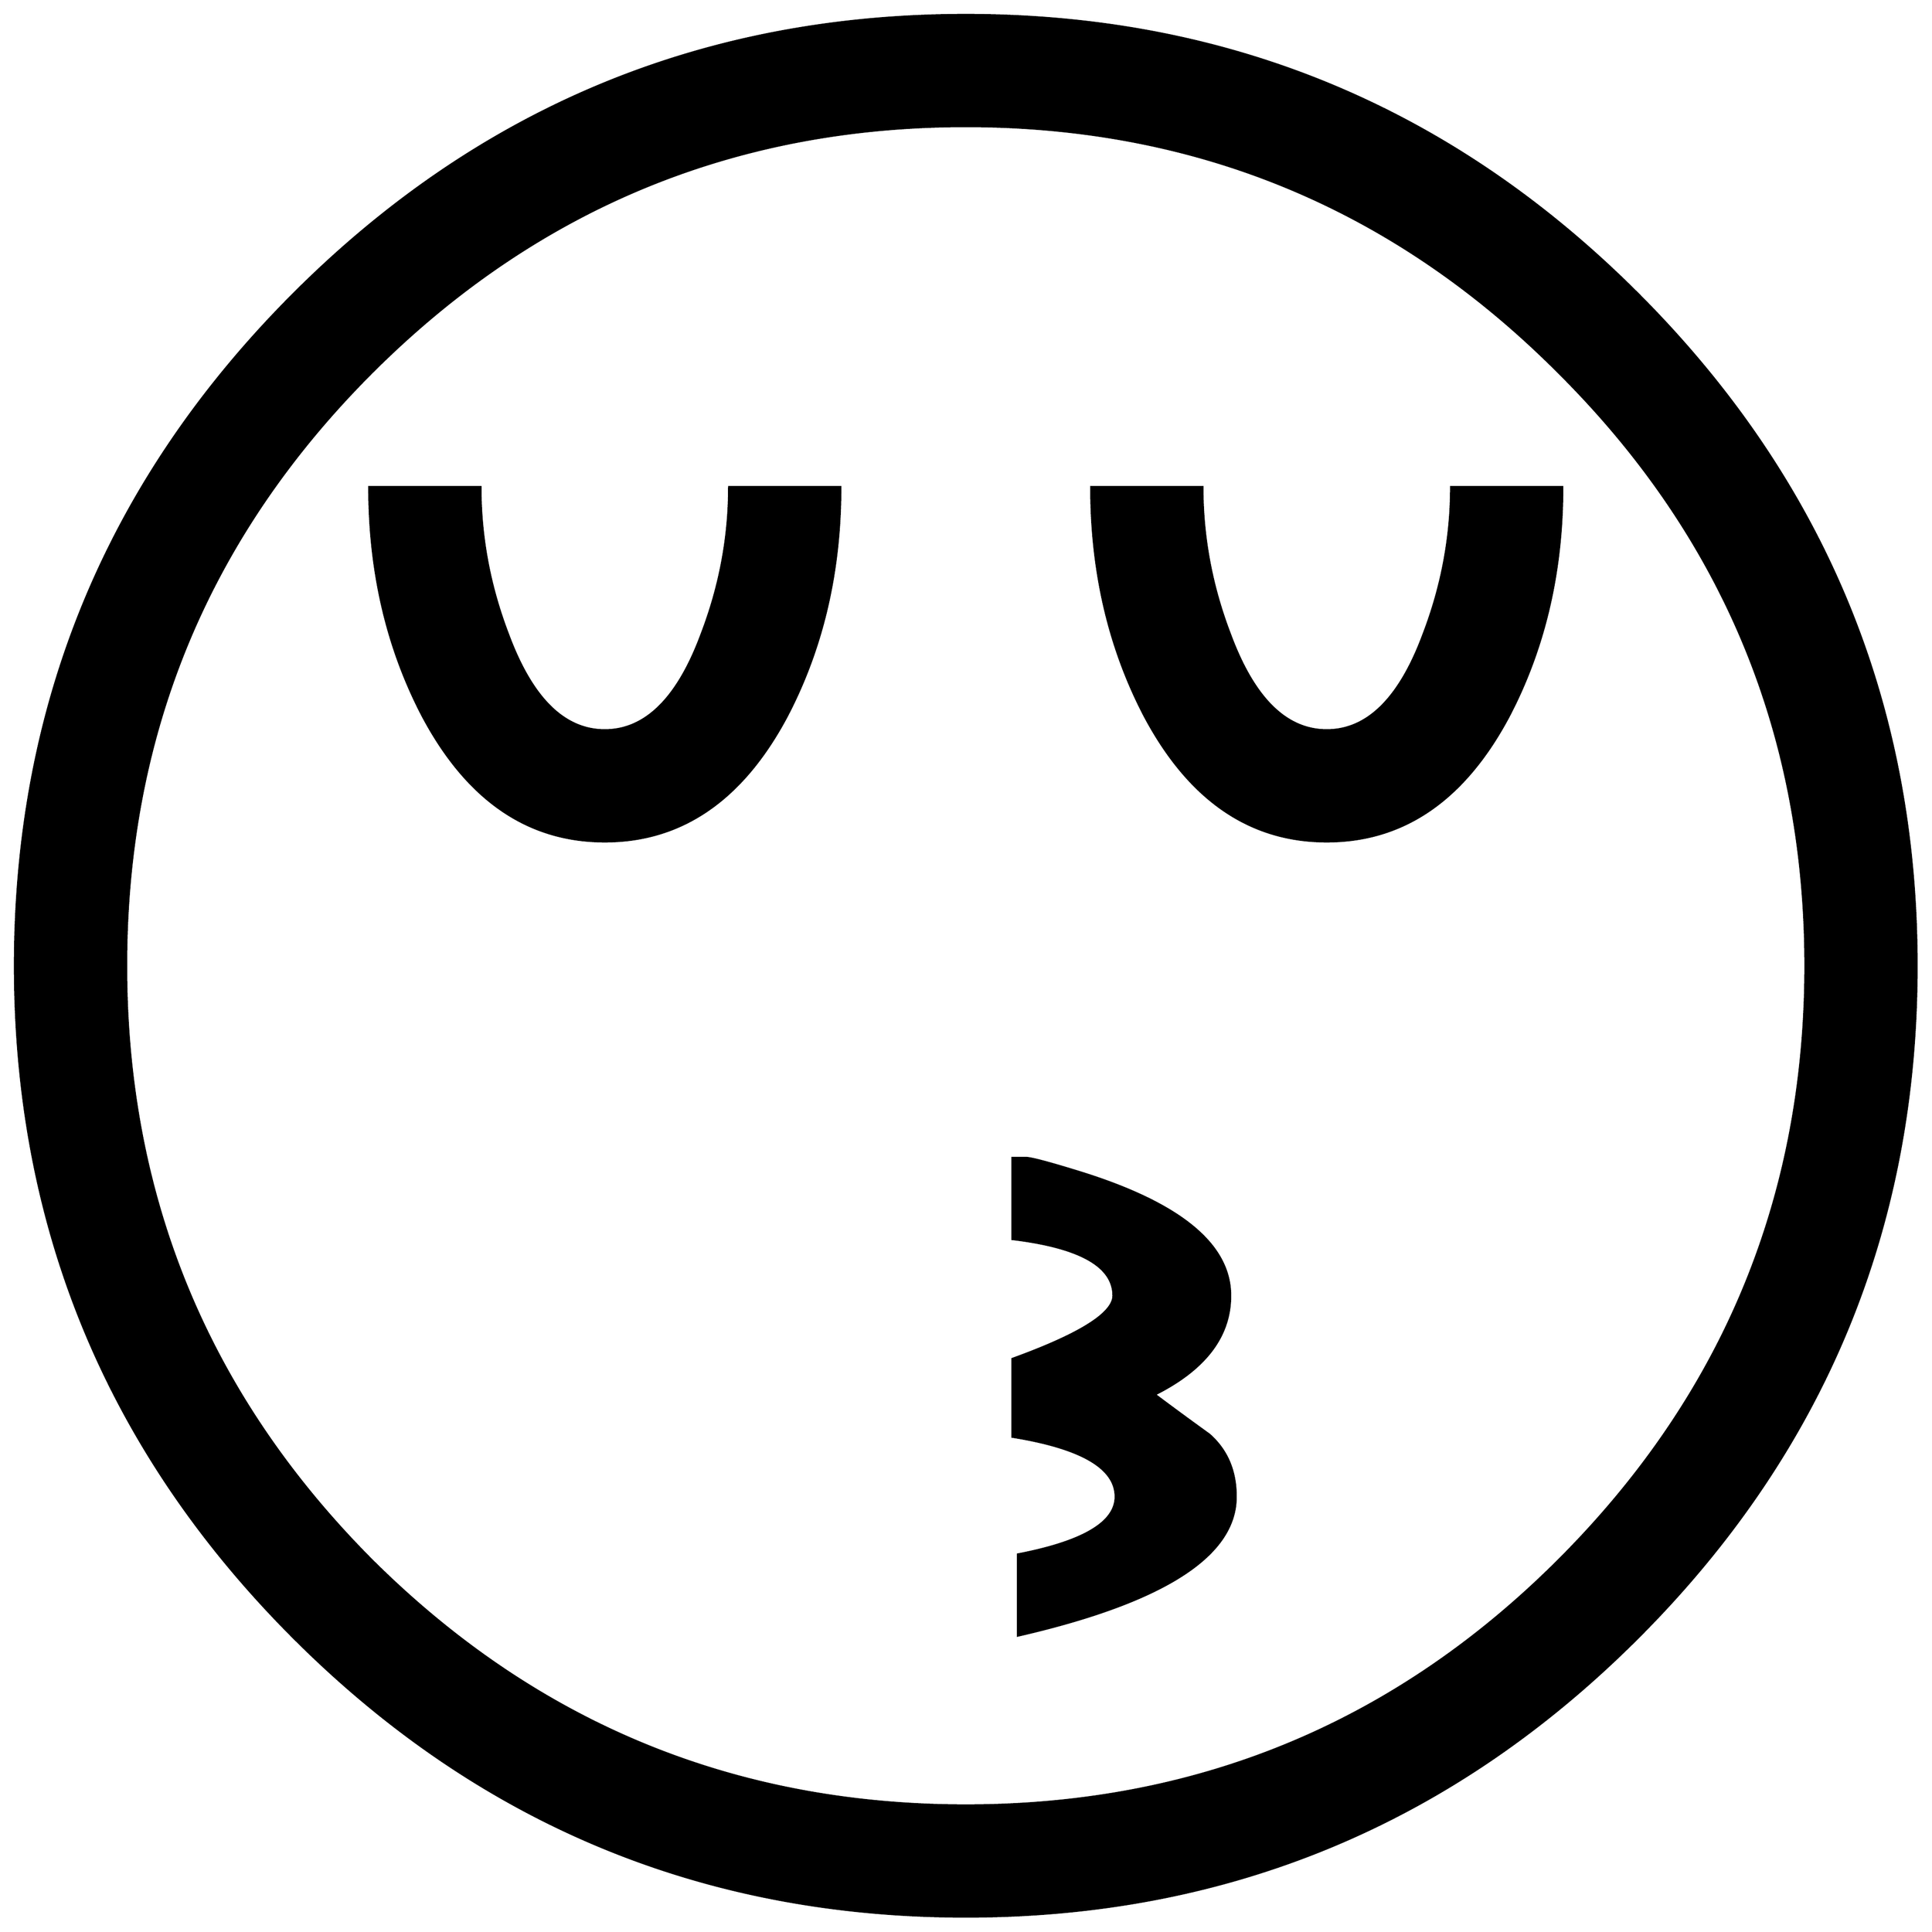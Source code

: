 


\begin{tikzpicture}[y=0.80pt, x=0.80pt, yscale=-1.0, xscale=1.0, inner sep=0pt, outer sep=0pt]
\begin{scope}[shift={(100.0,1706.0)},nonzero rule]
  \path[draw=.,fill=.,line width=1.600pt] (1794.0,-582.0) ..
    controls (1794.0,-346.0) and (1710.333,-144.333) ..
    (1543.0,23.0) .. controls (1375.667,190.333) and (1174.0,274.0)
    .. (938.0,274.0) .. controls (702.0,274.0) and (500.333,190.333)
    .. (333.0,23.0) .. controls (165.667,-144.333) and (82.0,-346.0)
    .. (82.0,-582.0) .. controls (82.0,-818.0) and
    (165.667,-1019.667) .. (333.0,-1187.0) .. controls
    (500.333,-1354.333) and (702.0,-1438.0) .. (938.0,-1438.0) ..
    controls (1174.0,-1438.0) and (1375.667,-1354.333) ..
    (1543.0,-1187.0) .. controls (1710.333,-1019.667) and
    (1794.0,-818.0) .. (1794.0,-582.0) -- cycle(1694.0,-582.0)
    .. controls (1694.0,-790.667) and (1620.0,-968.667) ..
    (1472.0,-1116.0) .. controls (1324.667,-1264.0) and
    (1146.667,-1338.0) .. (938.0,-1338.0) .. controls
    (729.333,-1338.0) and (551.0,-1264.0) .. (403.0,-1116.0) ..
    controls (255.667,-968.667) and (182.0,-790.667) .. (182.0,-582.0)
    .. controls (182.0,-373.333) and (255.667,-195.0) ..
    (403.0,-47.0) .. controls (551.0,100.333) and (729.333,174.0) ..
    (938.0,174.0) .. controls (1146.667,174.0) and (1324.667,100.333)
    .. (1472.0,-47.0) .. controls (1620.0,-195.0) and
    (1694.0,-373.333) .. (1694.0,-582.0) -- cycle(1475.0,-1013.0)
    .. controls (1475.0,-937.0) and (1459.0,-868.333) ..
    (1427.0,-807.0) .. controls (1387.0,-731.667) and
    (1332.333,-694.0) .. (1263.0,-694.0) .. controls
    (1193.667,-694.0) and (1139.0,-731.667) .. (1099.0,-807.0) ..
    controls (1067.0,-868.333) and (1051.0,-937.0) ..
    (1051.0,-1013.0) -- (1151.0,-1013.0) .. controls
    (1151.0,-967.667) and (1159.333,-923.333) .. (1176.0,-880.0) ..
    controls (1197.333,-822.667) and (1226.333,-794.0) ..
    (1263.0,-794.0) .. controls (1299.667,-794.0) and
    (1328.667,-822.667) .. (1350.0,-880.0) .. controls
    (1366.667,-923.333) and (1375.0,-967.667) .. (1375.0,-1013.0) --
    (1475.0,-1013.0) -- cycle(825.0,-1013.0) .. controls
    (825.0,-937.0) and (809.0,-868.333) .. (777.0,-807.0) ..
    controls (737.0,-731.667) and (682.333,-694.0) .. (613.0,-694.0)
    .. controls (543.667,-694.0) and (489.0,-731.667) ..
    (449.0,-807.0) .. controls (417.0,-868.333) and (401.0,-937.0)
    .. (401.0,-1013.0) -- (501.0,-1013.0) .. controls
    (501.0,-967.667) and (509.333,-923.333) .. (526.0,-880.0) ..
    controls (547.333,-822.667) and (576.333,-794.0) .. (613.0,-794.0)
    .. controls (649.667,-794.0) and (678.667,-822.667) ..
    (700.0,-880.0) .. controls (716.667,-923.333) and (725.0,-967.667)
    .. (725.0,-1013.0) -- (825.0,-1013.0) --
    cycle(1181.0,-104.0) .. controls (1181.0,-50.667) and
    (1115.667,-9.0) .. (985.0,21.0) -- (985.0,-52.0) .. controls
    (1043.667,-63.333) and (1073.0,-80.667) .. (1073.0,-104.0) ..
    controls (1073.0,-130.0) and (1042.0,-148.0) ..
    (980.0,-158.0) -- (980.0,-228.0) .. controls (1040.667,-250.0)
    and (1071.0,-269.0) .. (1071.0,-285.0) .. controls
    (1071.0,-311.667) and (1040.667,-328.667) .. (980.0,-336.0) --
    (980.0,-409.0) -- (992.0,-409.0) .. controls (996.667,-409.0)
    and (1013.0,-404.667) .. (1041.0,-396.0) .. controls
    (1131.0,-368.0) and (1176.0,-331.0) .. (1176.0,-285.0) ..
    controls (1176.0,-248.333) and (1153.333,-218.667) ..
    (1108.0,-196.0) .. controls (1124.0,-184.0) and
    (1140.333,-172.0) .. (1157.0,-160.0) .. controls
    (1173.0,-146.0) and (1181.0,-127.333) .. (1181.0,-104.0) --
    cycle;
\end{scope}

\end{tikzpicture}


